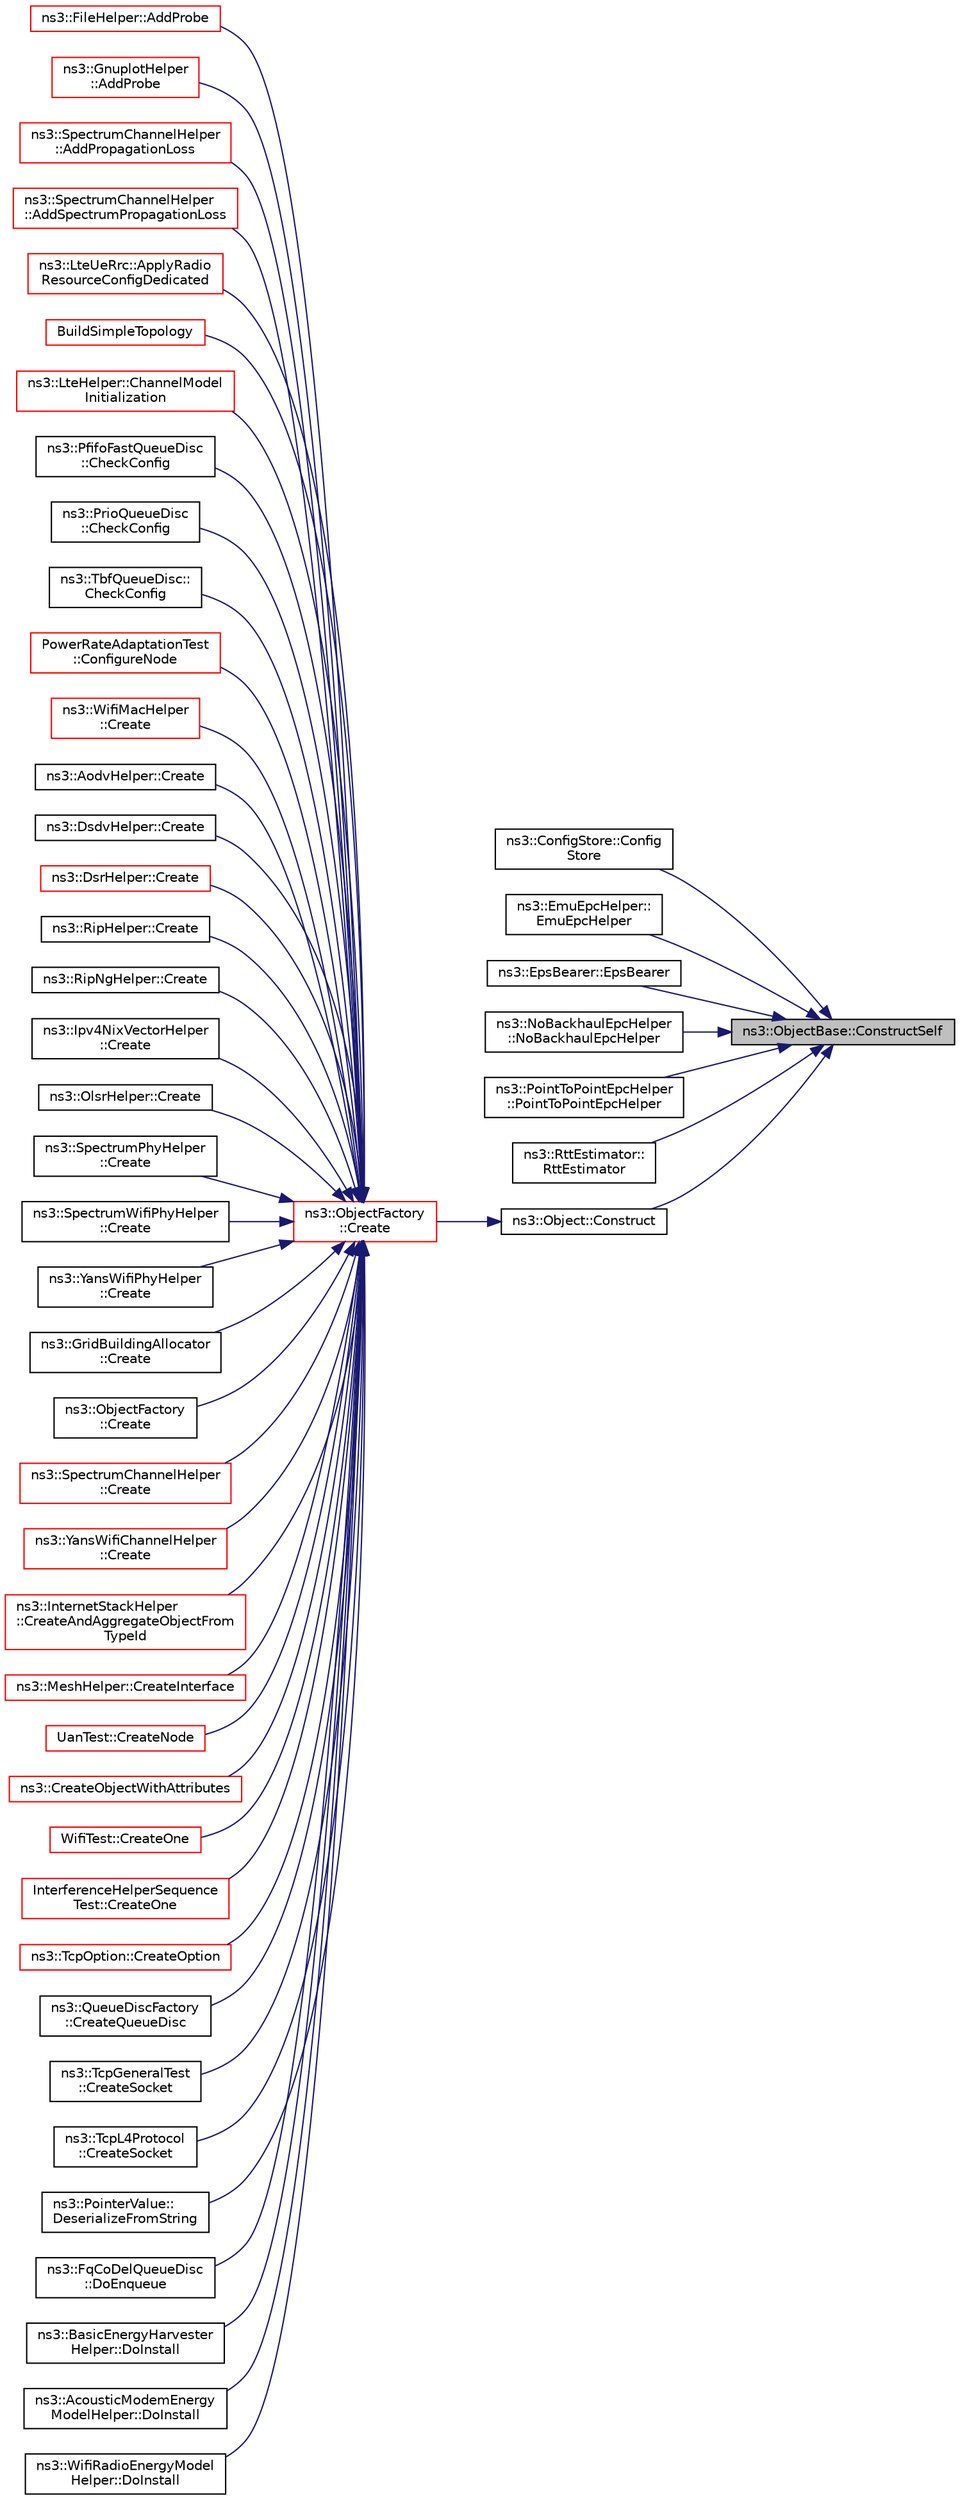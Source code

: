digraph "ns3::ObjectBase::ConstructSelf"
{
 // LATEX_PDF_SIZE
  edge [fontname="Helvetica",fontsize="10",labelfontname="Helvetica",labelfontsize="10"];
  node [fontname="Helvetica",fontsize="10",shape=record];
  rankdir="RL";
  Node1 [label="ns3::ObjectBase::ConstructSelf",height=0.2,width=0.4,color="black", fillcolor="grey75", style="filled", fontcolor="black",tooltip="Complete construction of ObjectBase; invoked by derived classes."];
  Node1 -> Node2 [dir="back",color="midnightblue",fontsize="10",style="solid",fontname="Helvetica"];
  Node2 [label="ns3::ConfigStore::Config\lStore",height=0.2,width=0.4,color="black", fillcolor="white", style="filled",URL="$classns3_1_1_config_store.html#ab2c0c2707ae2dc5489acd4cfccd63fd4",tooltip=" "];
  Node1 -> Node3 [dir="back",color="midnightblue",fontsize="10",style="solid",fontname="Helvetica"];
  Node3 [label="ns3::EmuEpcHelper::\lEmuEpcHelper",height=0.2,width=0.4,color="black", fillcolor="white", style="filled",URL="$classns3_1_1_emu_epc_helper.html#a10b42d66910c4ee73006f40eea1a1de1",tooltip="Constructor."];
  Node1 -> Node4 [dir="back",color="midnightblue",fontsize="10",style="solid",fontname="Helvetica"];
  Node4 [label="ns3::EpsBearer::EpsBearer",height=0.2,width=0.4,color="black", fillcolor="white", style="filled",URL="$classns3_1_1_eps_bearer.html#af6f94c7bbd1d1bc26e6895d19cf26086",tooltip="Default constructor."];
  Node1 -> Node5 [dir="back",color="midnightblue",fontsize="10",style="solid",fontname="Helvetica"];
  Node5 [label="ns3::NoBackhaulEpcHelper\l::NoBackhaulEpcHelper",height=0.2,width=0.4,color="black", fillcolor="white", style="filled",URL="$classns3_1_1_no_backhaul_epc_helper.html#a8822666431eefe3a78ba2a0bf4ca1bae",tooltip="Constructor."];
  Node1 -> Node6 [dir="back",color="midnightblue",fontsize="10",style="solid",fontname="Helvetica"];
  Node6 [label="ns3::PointToPointEpcHelper\l::PointToPointEpcHelper",height=0.2,width=0.4,color="black", fillcolor="white", style="filled",URL="$classns3_1_1_point_to_point_epc_helper.html#a3d4c34f6a194c994d45e0dac5019b8cb",tooltip="Constructor."];
  Node1 -> Node7 [dir="back",color="midnightblue",fontsize="10",style="solid",fontname="Helvetica"];
  Node7 [label="ns3::RttEstimator::\lRttEstimator",height=0.2,width=0.4,color="black", fillcolor="white", style="filled",URL="$classns3_1_1_rtt_estimator.html#a86696ed57483bf9e19abbf6978c46581",tooltip=" "];
  Node1 -> Node8 [dir="back",color="midnightblue",fontsize="10",style="solid",fontname="Helvetica"];
  Node8 [label="ns3::Object::Construct",height=0.2,width=0.4,color="black", fillcolor="white", style="filled",URL="$classns3_1_1_object.html#a636e8411dc5228771f45c9b805d348fa",tooltip="Initialize all member variables registered as Attributes of this TypeId."];
  Node8 -> Node9 [dir="back",color="midnightblue",fontsize="10",style="solid",fontname="Helvetica"];
  Node9 [label="ns3::ObjectFactory\l::Create",height=0.2,width=0.4,color="red", fillcolor="white", style="filled",URL="$classns3_1_1_object_factory.html#a52eda277f4aaab54266134ba48102ad7",tooltip="Create an Object instance of the configured TypeId."];
  Node9 -> Node10 [dir="back",color="midnightblue",fontsize="10",style="solid",fontname="Helvetica"];
  Node10 [label="ns3::FileHelper::AddProbe",height=0.2,width=0.4,color="red", fillcolor="white", style="filled",URL="$classns3_1_1_file_helper.html#a9783aea2aed4b310288ed1b79af1f66e",tooltip="Adds a probe to be used to write values to files."];
  Node9 -> Node13 [dir="back",color="midnightblue",fontsize="10",style="solid",fontname="Helvetica"];
  Node13 [label="ns3::GnuplotHelper\l::AddProbe",height=0.2,width=0.4,color="red", fillcolor="white", style="filled",URL="$classns3_1_1_gnuplot_helper.html#ad5e798aeffe53074d5792ee2d33561ec",tooltip="Adds a probe to be used to make the plot."];
  Node9 -> Node16 [dir="back",color="midnightblue",fontsize="10",style="solid",fontname="Helvetica"];
  Node16 [label="ns3::SpectrumChannelHelper\l::AddPropagationLoss",height=0.2,width=0.4,color="red", fillcolor="white", style="filled",URL="$classns3_1_1_spectrum_channel_helper.html#ab23845170770bda5be7ee8a2b42c452b",tooltip=" "];
  Node9 -> Node18 [dir="back",color="midnightblue",fontsize="10",style="solid",fontname="Helvetica"];
  Node18 [label="ns3::SpectrumChannelHelper\l::AddSpectrumPropagationLoss",height=0.2,width=0.4,color="red", fillcolor="white", style="filled",URL="$classns3_1_1_spectrum_channel_helper.html#a135e8ad3b8399671db56d112929f9611",tooltip=" "];
  Node9 -> Node20 [dir="back",color="midnightblue",fontsize="10",style="solid",fontname="Helvetica"];
  Node20 [label="ns3::LteUeRrc::ApplyRadio\lResourceConfigDedicated",height=0.2,width=0.4,color="red", fillcolor="white", style="filled",URL="$classns3_1_1_lte_ue_rrc.html#af7c2bc93366a56a35793c3ef6bce5ce3",tooltip="Apply radio resource config dedicated."];
  Node9 -> Node23 [dir="back",color="midnightblue",fontsize="10",style="solid",fontname="Helvetica"];
  Node23 [label="BuildSimpleTopology",height=0.2,width=0.4,color="red", fillcolor="white", style="filled",URL="$error-model-test-suite_8cc.html#af6fe24088bb4cfa248fc1b0bad6e1dfc",tooltip=" "];
  Node9 -> Node26 [dir="back",color="midnightblue",fontsize="10",style="solid",fontname="Helvetica"];
  Node26 [label="ns3::LteHelper::ChannelModel\lInitialization",height=0.2,width=0.4,color="red", fillcolor="white", style="filled",URL="$classns3_1_1_lte_helper.html#a42bcbfee4c768b253c6016a2d54242c3",tooltip="Function that performs a channel model initialization of all component carriers."];
  Node9 -> Node28 [dir="back",color="midnightblue",fontsize="10",style="solid",fontname="Helvetica"];
  Node28 [label="ns3::PfifoFastQueueDisc\l::CheckConfig",height=0.2,width=0.4,color="black", fillcolor="white", style="filled",URL="$classns3_1_1_pfifo_fast_queue_disc.html#a9fa5e68b79b7431cd734f4e8845bdced",tooltip="Check whether the current configuration is correct."];
  Node9 -> Node29 [dir="back",color="midnightblue",fontsize="10",style="solid",fontname="Helvetica"];
  Node29 [label="ns3::PrioQueueDisc\l::CheckConfig",height=0.2,width=0.4,color="black", fillcolor="white", style="filled",URL="$classns3_1_1_prio_queue_disc.html#a0aaf390caf16eeda754f687f31c5d039",tooltip="Check whether the current configuration is correct."];
  Node9 -> Node30 [dir="back",color="midnightblue",fontsize="10",style="solid",fontname="Helvetica"];
  Node30 [label="ns3::TbfQueueDisc::\lCheckConfig",height=0.2,width=0.4,color="black", fillcolor="white", style="filled",URL="$classns3_1_1_tbf_queue_disc.html#a1aca751ec280d81d8b0d7d2e9e75fde6",tooltip="Check whether the current configuration is correct."];
  Node9 -> Node31 [dir="back",color="midnightblue",fontsize="10",style="solid",fontname="Helvetica"];
  Node31 [label="PowerRateAdaptationTest\l::ConfigureNode",height=0.2,width=0.4,color="red", fillcolor="white", style="filled",URL="$class_power_rate_adaptation_test.html#a498edc12eed6e91b38d1b71d4565a306",tooltip="Configure nde function."];
  Node9 -> Node36 [dir="back",color="midnightblue",fontsize="10",style="solid",fontname="Helvetica"];
  Node36 [label="ns3::WifiMacHelper\l::Create",height=0.2,width=0.4,color="red", fillcolor="white", style="filled",URL="$classns3_1_1_wifi_mac_helper.html#a66354d7a3bdbaf1c785a32647dabc1f2",tooltip=" "];
  Node9 -> Node51 [dir="back",color="midnightblue",fontsize="10",style="solid",fontname="Helvetica"];
  Node51 [label="ns3::AodvHelper::Create",height=0.2,width=0.4,color="black", fillcolor="white", style="filled",URL="$classns3_1_1_aodv_helper.html#a1f624a953eb5bfba491cd7cbd64d4594",tooltip=" "];
  Node9 -> Node52 [dir="back",color="midnightblue",fontsize="10",style="solid",fontname="Helvetica"];
  Node52 [label="ns3::DsdvHelper::Create",height=0.2,width=0.4,color="black", fillcolor="white", style="filled",URL="$classns3_1_1_dsdv_helper.html#a2eed31b62087f494f3556c55a84813de",tooltip=" "];
  Node9 -> Node53 [dir="back",color="midnightblue",fontsize="10",style="solid",fontname="Helvetica"];
  Node53 [label="ns3::DsrHelper::Create",height=0.2,width=0.4,color="red", fillcolor="white", style="filled",URL="$classns3_1_1_dsr_helper.html#a5407c2c8ea4197b6a695fd53621fdd31",tooltip=" "];
  Node9 -> Node55 [dir="back",color="midnightblue",fontsize="10",style="solid",fontname="Helvetica"];
  Node55 [label="ns3::RipHelper::Create",height=0.2,width=0.4,color="black", fillcolor="white", style="filled",URL="$classns3_1_1_rip_helper.html#ae6831e42fc7de456c95f5ce334486805",tooltip=" "];
  Node9 -> Node56 [dir="back",color="midnightblue",fontsize="10",style="solid",fontname="Helvetica"];
  Node56 [label="ns3::RipNgHelper::Create",height=0.2,width=0.4,color="black", fillcolor="white", style="filled",URL="$classns3_1_1_rip_ng_helper.html#a9ed079b76d48ffc79c2e8797ff197c8e",tooltip=" "];
  Node9 -> Node57 [dir="back",color="midnightblue",fontsize="10",style="solid",fontname="Helvetica"];
  Node57 [label="ns3::Ipv4NixVectorHelper\l::Create",height=0.2,width=0.4,color="black", fillcolor="white", style="filled",URL="$classns3_1_1_ipv4_nix_vector_helper.html#adace7e160af227688815fda9fa8987ff",tooltip=" "];
  Node9 -> Node58 [dir="back",color="midnightblue",fontsize="10",style="solid",fontname="Helvetica"];
  Node58 [label="ns3::OlsrHelper::Create",height=0.2,width=0.4,color="black", fillcolor="white", style="filled",URL="$classns3_1_1_olsr_helper.html#a0062126ad6b4ff7c725b51da13cd7172",tooltip=" "];
  Node9 -> Node59 [dir="back",color="midnightblue",fontsize="10",style="solid",fontname="Helvetica"];
  Node59 [label="ns3::SpectrumPhyHelper\l::Create",height=0.2,width=0.4,color="black", fillcolor="white", style="filled",URL="$classns3_1_1_spectrum_phy_helper.html#aa26730d70bd86c0bf888a406c80d33fe",tooltip=" "];
  Node9 -> Node60 [dir="back",color="midnightblue",fontsize="10",style="solid",fontname="Helvetica"];
  Node60 [label="ns3::SpectrumWifiPhyHelper\l::Create",height=0.2,width=0.4,color="black", fillcolor="white", style="filled",URL="$classns3_1_1_spectrum_wifi_phy_helper.html#afa1dc80c04fa37baa2b3b9b696b82fb5",tooltip=" "];
  Node9 -> Node61 [dir="back",color="midnightblue",fontsize="10",style="solid",fontname="Helvetica"];
  Node61 [label="ns3::YansWifiPhyHelper\l::Create",height=0.2,width=0.4,color="black", fillcolor="white", style="filled",URL="$classns3_1_1_yans_wifi_phy_helper.html#ab71a35fdc2bc9783b72e547da292921e",tooltip=" "];
  Node9 -> Node62 [dir="back",color="midnightblue",fontsize="10",style="solid",fontname="Helvetica"];
  Node62 [label="ns3::GridBuildingAllocator\l::Create",height=0.2,width=0.4,color="black", fillcolor="white", style="filled",URL="$classns3_1_1_grid_building_allocator.html#a96c6e3b69f0cfea04fe1f40b5f160f3e",tooltip="Create a set of buildings allocated on a grid."];
  Node9 -> Node63 [dir="back",color="midnightblue",fontsize="10",style="solid",fontname="Helvetica"];
  Node63 [label="ns3::ObjectFactory\l::Create",height=0.2,width=0.4,color="black", fillcolor="white", style="filled",URL="$classns3_1_1_object_factory.html#a87e01a2e0698b37f618218b55c43dd17",tooltip="Create an Object instance of the requested type."];
  Node9 -> Node64 [dir="back",color="midnightblue",fontsize="10",style="solid",fontname="Helvetica"];
  Node64 [label="ns3::SpectrumChannelHelper\l::Create",height=0.2,width=0.4,color="red", fillcolor="white", style="filled",URL="$classns3_1_1_spectrum_channel_helper.html#ad4e0f257cc814ed9fc21fc742d9b6476",tooltip=" "];
  Node9 -> Node66 [dir="back",color="midnightblue",fontsize="10",style="solid",fontname="Helvetica"];
  Node66 [label="ns3::YansWifiChannelHelper\l::Create",height=0.2,width=0.4,color="red", fillcolor="white", style="filled",URL="$classns3_1_1_yans_wifi_channel_helper.html#a6bb01082fd42806a6b95e6684a4344d4",tooltip=" "];
  Node9 -> Node101 [dir="back",color="midnightblue",fontsize="10",style="solid",fontname="Helvetica"];
  Node101 [label="ns3::InternetStackHelper\l::CreateAndAggregateObjectFrom\lTypeId",height=0.2,width=0.4,color="red", fillcolor="white", style="filled",URL="$classns3_1_1_internet_stack_helper.html#a6605ba9c1bbfdf9ebe09c5dbcfce2451",tooltip="create an object from its TypeId and aggregates it to the node"];
  Node9 -> Node103 [dir="back",color="midnightblue",fontsize="10",style="solid",fontname="Helvetica"];
  Node103 [label="ns3::MeshHelper::CreateInterface",height=0.2,width=0.4,color="red", fillcolor="white", style="filled",URL="$classns3_1_1_mesh_helper.html#a2a760004bc190863ccfea1a4537283cf",tooltip=" "];
  Node9 -> Node105 [dir="back",color="midnightblue",fontsize="10",style="solid",fontname="Helvetica"];
  Node105 [label="UanTest::CreateNode",height=0.2,width=0.4,color="red", fillcolor="white", style="filled",URL="$class_uan_test.html#a4439b6676512b774fb9b2f2f0dd4cfce",tooltip="Create node function."];
  Node9 -> Node109 [dir="back",color="midnightblue",fontsize="10",style="solid",fontname="Helvetica"];
  Node109 [label="ns3::CreateObjectWithAttributes",height=0.2,width=0.4,color="red", fillcolor="white", style="filled",URL="$group__object.html#ga5e123a3b16375808a629dc9834dee63e",tooltip="Allocate an Object on the heap and initialize with a set of attributes."];
  Node9 -> Node115 [dir="back",color="midnightblue",fontsize="10",style="solid",fontname="Helvetica"];
  Node115 [label="WifiTest::CreateOne",height=0.2,width=0.4,color="red", fillcolor="white", style="filled",URL="$class_wifi_test.html#a212be82b387f5446375a45ccbac3561e",tooltip="Create one function."];
  Node9 -> Node118 [dir="back",color="midnightblue",fontsize="10",style="solid",fontname="Helvetica"];
  Node118 [label="InterferenceHelperSequence\lTest::CreateOne",height=0.2,width=0.4,color="red", fillcolor="white", style="filled",URL="$class_interference_helper_sequence_test.html#aaf6b2c6dc1b1c6abf0743b018e78544a",tooltip="Create one function."];
  Node9 -> Node120 [dir="back",color="midnightblue",fontsize="10",style="solid",fontname="Helvetica"];
  Node120 [label="ns3::TcpOption::CreateOption",height=0.2,width=0.4,color="red", fillcolor="white", style="filled",URL="$classns3_1_1_tcp_option.html#a342764c94f23eae9c093534312f7a5d4",tooltip="Creates an option."];
  Node9 -> Node126 [dir="back",color="midnightblue",fontsize="10",style="solid",fontname="Helvetica"];
  Node126 [label="ns3::QueueDiscFactory\l::CreateQueueDisc",height=0.2,width=0.4,color="black", fillcolor="white", style="filled",URL="$classns3_1_1_queue_disc_factory.html#a54976e363c67dc502dc67bafbdb59669",tooltip="Create a queue disc with the currently stored configuration."];
  Node9 -> Node127 [dir="back",color="midnightblue",fontsize="10",style="solid",fontname="Helvetica"];
  Node127 [label="ns3::TcpGeneralTest\l::CreateSocket",height=0.2,width=0.4,color="black", fillcolor="white", style="filled",URL="$classns3_1_1_tcp_general_test.html#a2a00856b16fd590d045f0d1d9cb3348e",tooltip="Create a socket."];
  Node9 -> Node128 [dir="back",color="midnightblue",fontsize="10",style="solid",fontname="Helvetica"];
  Node128 [label="ns3::TcpL4Protocol\l::CreateSocket",height=0.2,width=0.4,color="black", fillcolor="white", style="filled",URL="$classns3_1_1_tcp_l4_protocol.html#aff234df940f094cabaf74f5383639574",tooltip="Create a TCP socket using the specified congestion control algorithm TypeId."];
  Node9 -> Node129 [dir="back",color="midnightblue",fontsize="10",style="solid",fontname="Helvetica"];
  Node129 [label="ns3::PointerValue::\lDeserializeFromString",height=0.2,width=0.4,color="black", fillcolor="white", style="filled",URL="$classns3_1_1_pointer_value.html#ab5fb344a04892f22549d42c17cc1856d",tooltip=" "];
  Node9 -> Node130 [dir="back",color="midnightblue",fontsize="10",style="solid",fontname="Helvetica"];
  Node130 [label="ns3::FqCoDelQueueDisc\l::DoEnqueue",height=0.2,width=0.4,color="black", fillcolor="white", style="filled",URL="$classns3_1_1_fq_co_del_queue_disc.html#a9763ff304b86d8c3d2f951d20e102d0a",tooltip="This function actually enqueues a packet into the queue disc."];
  Node9 -> Node131 [dir="back",color="midnightblue",fontsize="10",style="solid",fontname="Helvetica"];
  Node131 [label="ns3::BasicEnergyHarvester\lHelper::DoInstall",height=0.2,width=0.4,color="black", fillcolor="white", style="filled",URL="$classns3_1_1_basic_energy_harvester_helper.html#af589eb05a93cedc253dee2697169a2c1",tooltip=" "];
  Node9 -> Node132 [dir="back",color="midnightblue",fontsize="10",style="solid",fontname="Helvetica"];
  Node132 [label="ns3::AcousticModemEnergy\lModelHelper::DoInstall",height=0.2,width=0.4,color="black", fillcolor="white", style="filled",URL="$classns3_1_1_acoustic_modem_energy_model_helper.html#a577df03965e1ad592108dfdb7e2bccbe",tooltip="Implements DeviceEnergyModel::Install."];
  Node9 -> Node133 [dir="back",color="midnightblue",fontsize="10",style="solid",fontname="Helvetica"];
  Node133 [label="ns3::WifiRadioEnergyModel\lHelper::DoInstall",height=0.2,width=0.4,color="black", fillcolor="white", style="filled",URL="$classns3_1_1_wifi_radio_energy_model_helper.html#ab3d00ebcc43b4caacd9ca8e2565b8421",tooltip=" "];
}
